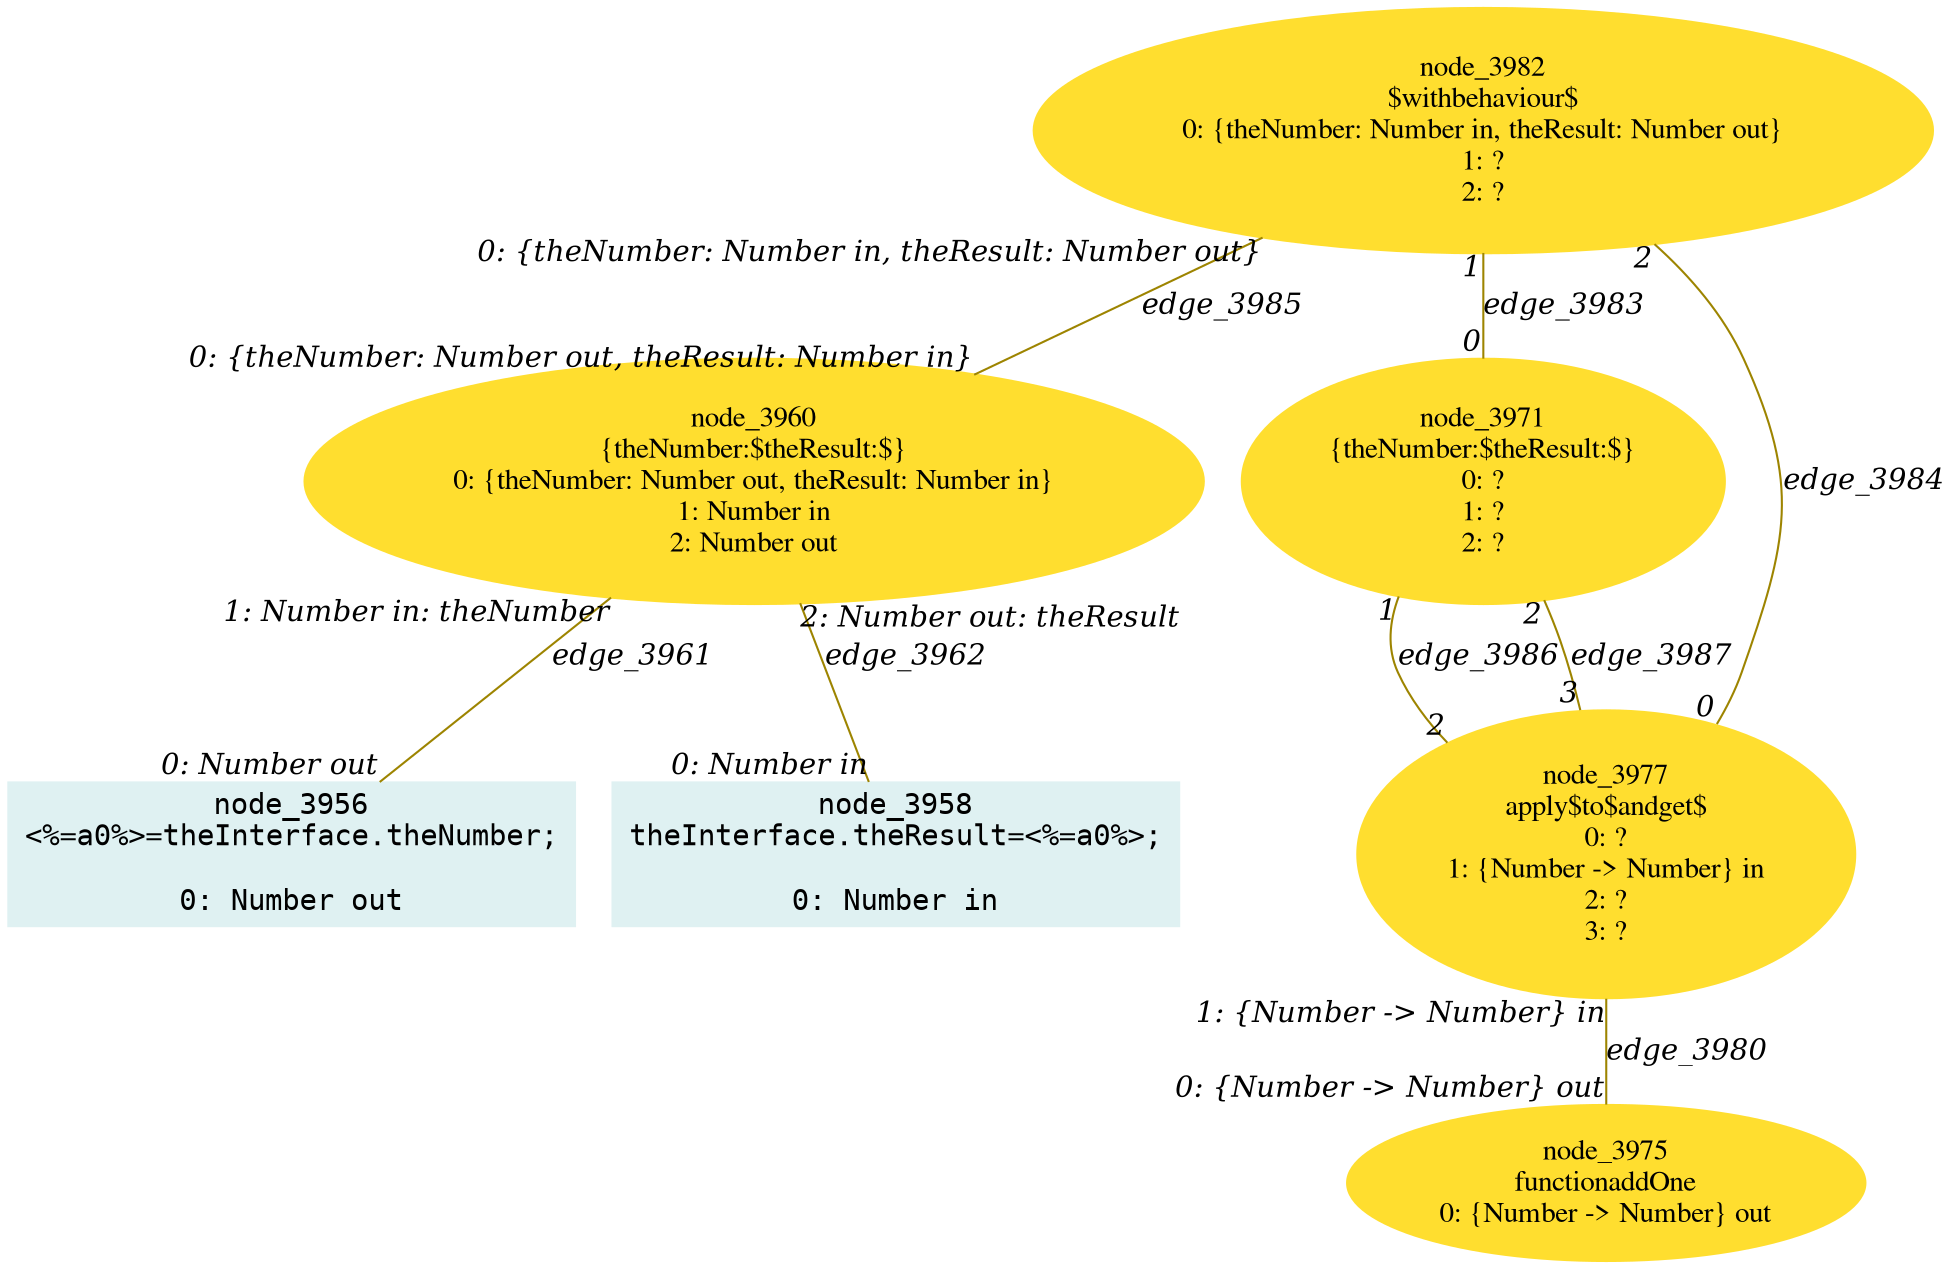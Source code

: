 digraph g{node_3956 [shape="box", style="filled", color="#dff1f2", fontname="Courier", label="node_3956
<%=a0%>=theInterface.theNumber;

0: Number out" ]
node_3958 [shape="box", style="filled", color="#dff1f2", fontname="Courier", label="node_3958
theInterface.theResult=<%=a0%>;

0: Number in" ]
node_3960 [shape="ellipse", style="filled", color="#ffde2f", fontname="Times", label="node_3960
{theNumber:$theResult:$}
0: {theNumber: Number out, theResult: Number in}
1: Number in
2: Number out" ]
node_3971 [shape="ellipse", style="filled", color="#ffde2f", fontname="Times", label="node_3971
{theNumber:$theResult:$}
0: ?
1: ?
2: ?" ]
node_3975 [shape="ellipse", style="filled", color="#ffde2f", fontname="Times", label="node_3975
functionaddOne
0: {Number -> Number} out" ]
node_3977 [shape="ellipse", style="filled", color="#ffde2f", fontname="Times", label="node_3977
apply$to$andget$
0: ?
1: {Number -> Number} in
2: ?
3: ?" ]
node_3982 [shape="ellipse", style="filled", color="#ffde2f", fontname="Times", label="node_3982
$withbehaviour$
0: {theNumber: Number in, theResult: Number out}
1: ?
2: ?" ]
node_3960 -> node_3956 [dir=none, arrowHead=none, fontname="Times-Italic", arrowsize=1, color="#9d8400", label="edge_3961",  headlabel="0: Number out", taillabel="1: Number in: theNumber" ]
node_3960 -> node_3958 [dir=none, arrowHead=none, fontname="Times-Italic", arrowsize=1, color="#9d8400", label="edge_3962",  headlabel="0: Number in", taillabel="2: Number out: theResult" ]
node_3977 -> node_3975 [dir=none, arrowHead=none, fontname="Times-Italic", arrowsize=1, color="#9d8400", label="edge_3980",  headlabel="0: {Number -> Number} out", taillabel="1: {Number -> Number} in" ]
node_3982 -> node_3971 [dir=none, arrowHead=none, fontname="Times-Italic", arrowsize=1, color="#9d8400", label="edge_3983",  headlabel="0", taillabel="1" ]
node_3982 -> node_3977 [dir=none, arrowHead=none, fontname="Times-Italic", arrowsize=1, color="#9d8400", label="edge_3984",  headlabel="0", taillabel="2" ]
node_3982 -> node_3960 [dir=none, arrowHead=none, fontname="Times-Italic", arrowsize=1, color="#9d8400", label="edge_3985",  headlabel="0: {theNumber: Number out, theResult: Number in}", taillabel="0: {theNumber: Number in, theResult: Number out}" ]
node_3971 -> node_3977 [dir=none, arrowHead=none, fontname="Times-Italic", arrowsize=1, color="#9d8400", label="edge_3986",  headlabel="2", taillabel="1" ]
node_3971 -> node_3977 [dir=none, arrowHead=none, fontname="Times-Italic", arrowsize=1, color="#9d8400", label="edge_3987",  headlabel="3", taillabel="2" ]
}